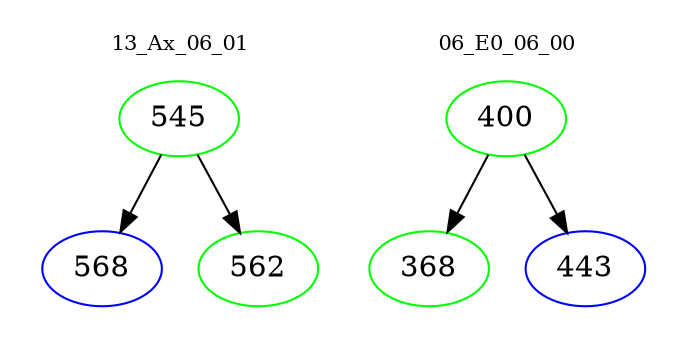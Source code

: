 digraph{
subgraph cluster_0 {
color = white
label = "13_Ax_06_01";
fontsize=10;
T0_545 [label="545", color="green"]
T0_545 -> T0_568 [color="black"]
T0_568 [label="568", color="blue"]
T0_545 -> T0_562 [color="black"]
T0_562 [label="562", color="green"]
}
subgraph cluster_1 {
color = white
label = "06_E0_06_00";
fontsize=10;
T1_400 [label="400", color="green"]
T1_400 -> T1_368 [color="black"]
T1_368 [label="368", color="green"]
T1_400 -> T1_443 [color="black"]
T1_443 [label="443", color="blue"]
}
}
